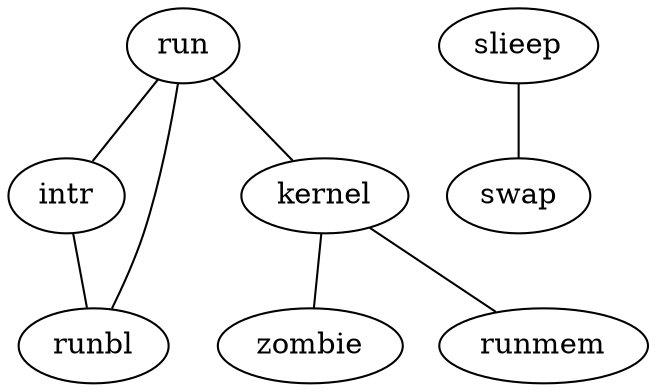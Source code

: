 graph G {
	run -- intr
	intr -- runbl
	runbl -- run
	run -- kernel
	kernel -- zombie
	kernel -- runmem
	slieep -- swap
}
